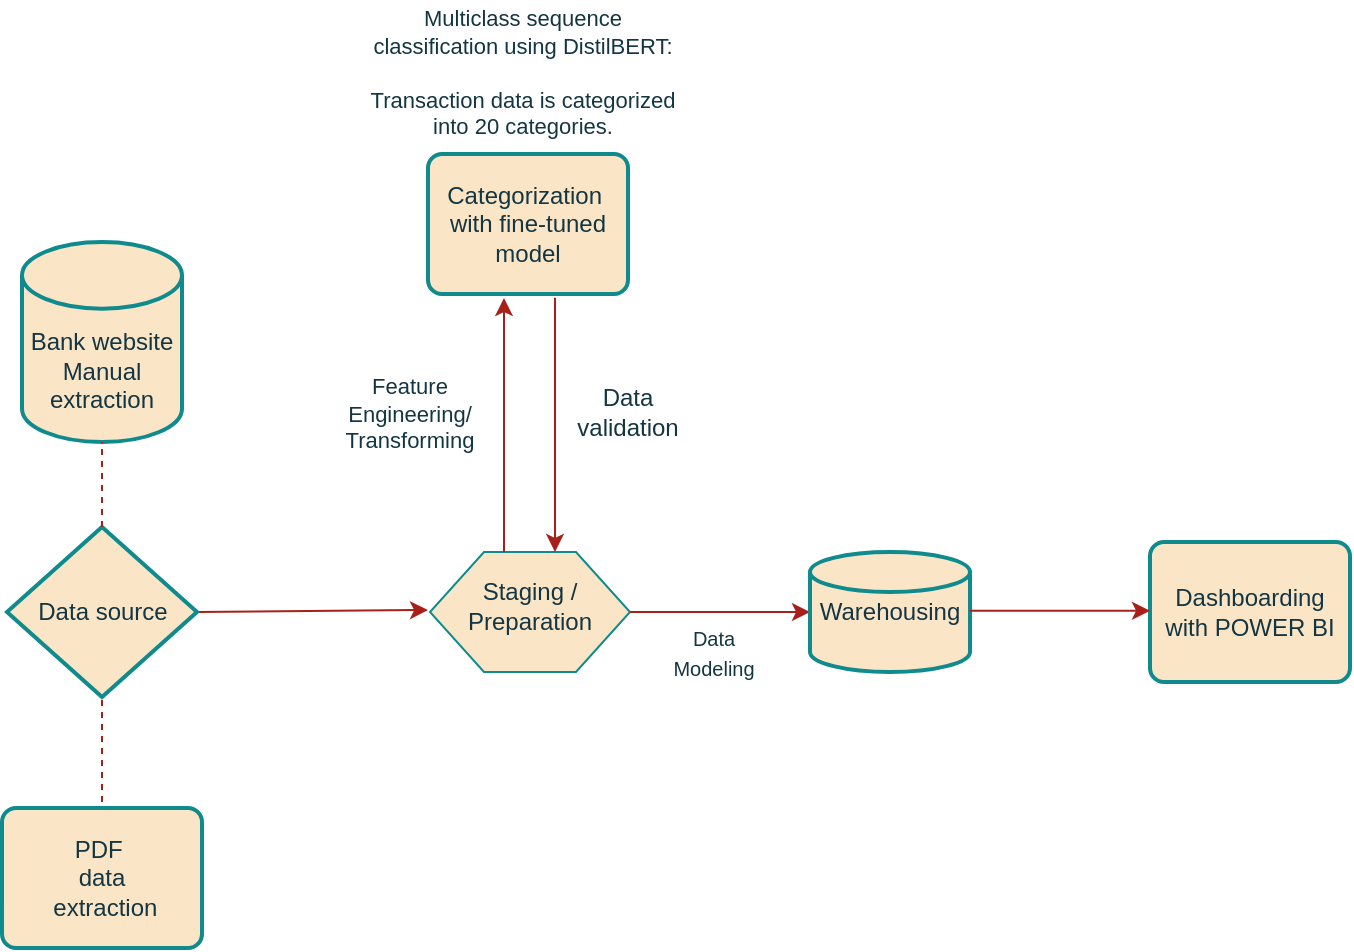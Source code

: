 <mxfile version="24.7.6">
  <diagram id="C5RBs43oDa-KdzZeNtuy" name="Page-1">
    <mxGraphModel dx="1473" dy="861" grid="0" gridSize="10" guides="1" tooltips="1" connect="1" arrows="1" fold="1" page="1" pageScale="1" pageWidth="827" pageHeight="1169" math="0" shadow="0">
      <root>
        <mxCell id="WIyWlLk6GJQsqaUBKTNV-0" />
        <mxCell id="WIyWlLk6GJQsqaUBKTNV-1" parent="WIyWlLk6GJQsqaUBKTNV-0" />
        <mxCell id="kfTu6dHr8rOkDSmyLoxc-0" value="&lt;div&gt;&lt;br&gt;&lt;/div&gt;&lt;div&gt;&lt;br&gt;&lt;/div&gt;&lt;div&gt;&lt;span style=&quot;background-color: initial;&quot;&gt;Bank website&lt;/span&gt;&lt;br&gt;&lt;/div&gt;&lt;div&gt;Manual extraction&lt;/div&gt;" style="strokeWidth=2;html=1;shape=mxgraph.flowchart.database;whiteSpace=wrap;labelBackgroundColor=none;fillColor=#FAE5C7;strokeColor=#0F8B8D;fontColor=#143642;" vertex="1" parent="WIyWlLk6GJQsqaUBKTNV-1">
          <mxGeometry x="87" y="181" width="80" height="100" as="geometry" />
        </mxCell>
        <mxCell id="kfTu6dHr8rOkDSmyLoxc-3" value="" style="endArrow=classic;html=1;rounded=0;exitX=1;exitY=0.5;exitDx=0;exitDy=0;exitPerimeter=0;labelBackgroundColor=none;strokeColor=#A8201A;fontColor=default;" edge="1" parent="WIyWlLk6GJQsqaUBKTNV-1" source="kfTu6dHr8rOkDSmyLoxc-5">
          <mxGeometry width="50" height="50" relative="1" as="geometry">
            <mxPoint x="187" y="365.38" as="sourcePoint" />
            <mxPoint x="290" y="365" as="targetPoint" />
          </mxGeometry>
        </mxCell>
        <mxCell id="kfTu6dHr8rOkDSmyLoxc-4" value="" style="verticalLabelPosition=bottom;verticalAlign=top;html=1;shape=hexagon;perimeter=hexagonPerimeter2;arcSize=6;size=0.27;labelBackgroundColor=none;fillColor=#FAE5C7;strokeColor=#0F8B8D;fontColor=#143642;" vertex="1" parent="WIyWlLk6GJQsqaUBKTNV-1">
          <mxGeometry x="291" y="336" width="100" height="60" as="geometry" />
        </mxCell>
        <mxCell id="kfTu6dHr8rOkDSmyLoxc-5" value="Data source" style="strokeWidth=2;html=1;shape=mxgraph.flowchart.decision;whiteSpace=wrap;labelBackgroundColor=none;fillColor=#FAE5C7;strokeColor=#0F8B8D;fontColor=#143642;" vertex="1" parent="WIyWlLk6GJQsqaUBKTNV-1">
          <mxGeometry x="79.5" y="323.5" width="95" height="85" as="geometry" />
        </mxCell>
        <mxCell id="kfTu6dHr8rOkDSmyLoxc-6" value="&lt;div&gt;&lt;br&gt;&lt;/div&gt;Staging /&lt;div&gt;Preparation&lt;/div&gt;" style="text;html=1;align=center;verticalAlign=middle;whiteSpace=wrap;rounded=0;labelBackgroundColor=none;fontColor=#143642;" vertex="1" parent="WIyWlLk6GJQsqaUBKTNV-1">
          <mxGeometry x="311" y="341" width="60" height="30" as="geometry" />
        </mxCell>
        <mxCell id="kfTu6dHr8rOkDSmyLoxc-8" value="" style="endArrow=classic;html=1;rounded=0;exitX=0.25;exitY=0;exitDx=0;exitDy=0;fillColor=#FAE5C7;strokeColor=#A8201A;labelBackgroundColor=none;fontColor=default;" edge="1" parent="WIyWlLk6GJQsqaUBKTNV-1">
          <mxGeometry width="50" height="50" relative="1" as="geometry">
            <mxPoint x="328" y="336" as="sourcePoint" />
            <mxPoint x="328" y="209" as="targetPoint" />
          </mxGeometry>
        </mxCell>
        <mxCell id="kfTu6dHr8rOkDSmyLoxc-9" value="" style="endArrow=classic;html=1;rounded=0;fillColor=#FAE5C7;strokeColor=#A8201A;exitX=0.635;exitY=1.027;exitDx=0;exitDy=0;exitPerimeter=0;entryX=0.625;entryY=0;entryDx=0;entryDy=0;labelBackgroundColor=none;fontColor=default;" edge="1" parent="WIyWlLk6GJQsqaUBKTNV-1" source="kfTu6dHr8rOkDSmyLoxc-14" target="kfTu6dHr8rOkDSmyLoxc-4">
          <mxGeometry width="50" height="50" relative="1" as="geometry">
            <mxPoint x="351" y="210" as="sourcePoint" />
            <mxPoint x="354" y="327" as="targetPoint" />
          </mxGeometry>
        </mxCell>
        <mxCell id="kfTu6dHr8rOkDSmyLoxc-10" value="&lt;font style=&quot;font-size: 11px;&quot;&gt;Feature Engineering/&lt;/font&gt;&lt;div style=&quot;font-size: 11px;&quot;&gt;&lt;font style=&quot;font-size: 11px;&quot;&gt;Transforming&lt;/font&gt;&lt;/div&gt;" style="text;html=1;align=center;verticalAlign=middle;whiteSpace=wrap;rounded=0;fillColor=none;strokeColor=none;fontColor=#143642;labelBackgroundColor=none;" vertex="1" parent="WIyWlLk6GJQsqaUBKTNV-1">
          <mxGeometry x="241" y="233" width="80" height="66" as="geometry" />
        </mxCell>
        <mxCell id="kfTu6dHr8rOkDSmyLoxc-11" value="Data validation" style="text;html=1;align=center;verticalAlign=middle;whiteSpace=wrap;rounded=0;fillColor=none;strokeColor=none;fontColor=#143642;labelBackgroundColor=none;" vertex="1" parent="WIyWlLk6GJQsqaUBKTNV-1">
          <mxGeometry x="350" y="251" width="80" height="30" as="geometry" />
        </mxCell>
        <mxCell id="kfTu6dHr8rOkDSmyLoxc-12" value="" style="endArrow=classic;html=1;rounded=0;exitX=1;exitY=0.5;exitDx=0;exitDy=0;labelBackgroundColor=none;strokeColor=#A8201A;fontColor=default;" edge="1" parent="WIyWlLk6GJQsqaUBKTNV-1" source="kfTu6dHr8rOkDSmyLoxc-4">
          <mxGeometry width="50" height="50" relative="1" as="geometry">
            <mxPoint x="401" y="401" as="sourcePoint" />
            <mxPoint x="481" y="366" as="targetPoint" />
          </mxGeometry>
        </mxCell>
        <mxCell id="kfTu6dHr8rOkDSmyLoxc-13" value="Warehousing" style="strokeWidth=2;html=1;shape=mxgraph.flowchart.database;whiteSpace=wrap;labelBackgroundColor=none;fillColor=#FAE5C7;strokeColor=#0F8B8D;fontColor=#143642;" vertex="1" parent="WIyWlLk6GJQsqaUBKTNV-1">
          <mxGeometry x="481" y="336" width="80" height="60" as="geometry" />
        </mxCell>
        <mxCell id="kfTu6dHr8rOkDSmyLoxc-14" value="Categorization&amp;nbsp;&lt;div&gt;with fine-tuned model&lt;/div&gt;" style="rounded=1;whiteSpace=wrap;html=1;absoluteArcSize=1;arcSize=14;strokeWidth=2;labelBackgroundColor=none;fillColor=#FAE5C7;strokeColor=#0F8B8D;fontColor=#143642;" vertex="1" parent="WIyWlLk6GJQsqaUBKTNV-1">
          <mxGeometry x="290" y="137" width="100" height="70" as="geometry" />
        </mxCell>
        <mxCell id="kfTu6dHr8rOkDSmyLoxc-17" value="" style="endArrow=none;dashed=1;html=1;rounded=0;entryX=0.5;entryY=1;entryDx=0;entryDy=0;entryPerimeter=0;exitX=0.5;exitY=0;exitDx=0;exitDy=0;exitPerimeter=0;labelBackgroundColor=none;strokeColor=#A8201A;fontColor=default;" edge="1" parent="WIyWlLk6GJQsqaUBKTNV-1" source="kfTu6dHr8rOkDSmyLoxc-5" target="kfTu6dHr8rOkDSmyLoxc-0">
          <mxGeometry width="50" height="50" relative="1" as="geometry">
            <mxPoint x="117" y="351" as="sourcePoint" />
            <mxPoint x="167" y="301" as="targetPoint" />
          </mxGeometry>
        </mxCell>
        <mxCell id="kfTu6dHr8rOkDSmyLoxc-18" value="" style="endArrow=none;dashed=1;html=1;rounded=0;exitX=0.5;exitY=0;exitDx=0;exitDy=0;exitPerimeter=0;entryX=0.5;entryY=1;entryDx=0;entryDy=0;entryPerimeter=0;labelBackgroundColor=none;strokeColor=#A8201A;fontColor=default;" edge="1" parent="WIyWlLk6GJQsqaUBKTNV-1" target="kfTu6dHr8rOkDSmyLoxc-5">
          <mxGeometry width="50" height="50" relative="1" as="geometry">
            <mxPoint x="127" y="461" as="sourcePoint" />
            <mxPoint x="157" y="431" as="targetPoint" />
          </mxGeometry>
        </mxCell>
        <mxCell id="kfTu6dHr8rOkDSmyLoxc-19" value="Dashboarding with POWER BI" style="rounded=1;whiteSpace=wrap;html=1;absoluteArcSize=1;arcSize=14;strokeWidth=2;labelBackgroundColor=none;fillColor=#FAE5C7;strokeColor=#0F8B8D;fontColor=#143642;" vertex="1" parent="WIyWlLk6GJQsqaUBKTNV-1">
          <mxGeometry x="651" y="331" width="100" height="70" as="geometry" />
        </mxCell>
        <mxCell id="kfTu6dHr8rOkDSmyLoxc-20" value="" style="endArrow=classic;html=1;rounded=0;exitX=1;exitY=0.5;exitDx=0;exitDy=0;labelBackgroundColor=none;strokeColor=#A8201A;fontColor=default;" edge="1" parent="WIyWlLk6GJQsqaUBKTNV-1">
          <mxGeometry width="50" height="50" relative="1" as="geometry">
            <mxPoint x="561" y="365.38" as="sourcePoint" />
            <mxPoint x="651" y="365.38" as="targetPoint" />
          </mxGeometry>
        </mxCell>
        <mxCell id="kfTu6dHr8rOkDSmyLoxc-21" value="&lt;div&gt;PDF&amp;nbsp;&lt;div&gt;data&lt;div&gt;&amp;nbsp;extraction&lt;/div&gt;&lt;/div&gt;&lt;/div&gt;" style="rounded=1;whiteSpace=wrap;html=1;absoluteArcSize=1;arcSize=14;strokeWidth=2;labelBackgroundColor=none;fillColor=#FAE5C7;strokeColor=#0F8B8D;fontColor=#143642;" vertex="1" parent="WIyWlLk6GJQsqaUBKTNV-1">
          <mxGeometry x="77" y="464" width="100" height="70" as="geometry" />
        </mxCell>
        <mxCell id="kfTu6dHr8rOkDSmyLoxc-22" value="&lt;font style=&quot;font-size: 11px;&quot;&gt;Multiclass sequence classification using DistilBERT:&lt;/font&gt;&lt;div style=&quot;font-size: 11px;&quot;&gt;&lt;font style=&quot;font-size: 11px;&quot;&gt;&lt;br&gt;&lt;/font&gt;&lt;/div&gt;&lt;div style=&quot;font-size: 11px;&quot;&gt;&lt;font style=&quot;font-size: 11px;&quot;&gt;Transaction data is categorized into 20 categories.&lt;/font&gt;&lt;/div&gt;&lt;div style=&quot;font-size: 11px;&quot;&gt;&lt;font style=&quot;font-size: 11px;&quot;&gt;&lt;br&gt;&lt;/font&gt;&lt;/div&gt;" style="text;html=1;align=center;verticalAlign=middle;whiteSpace=wrap;rounded=0;labelBackgroundColor=none;fontColor=#143642;" vertex="1" parent="WIyWlLk6GJQsqaUBKTNV-1">
          <mxGeometry x="255" y="60" width="165" height="83" as="geometry" />
        </mxCell>
        <mxCell id="kfTu6dHr8rOkDSmyLoxc-26" value="&lt;font style=&quot;font-size: 10px;&quot;&gt;Data Modeling&lt;/font&gt;" style="text;html=1;align=center;verticalAlign=middle;whiteSpace=wrap;rounded=0;labelBackgroundColor=none;fontColor=#143642;" vertex="1" parent="WIyWlLk6GJQsqaUBKTNV-1">
          <mxGeometry x="403" y="371" width="60" height="30" as="geometry" />
        </mxCell>
      </root>
    </mxGraphModel>
  </diagram>
</mxfile>
